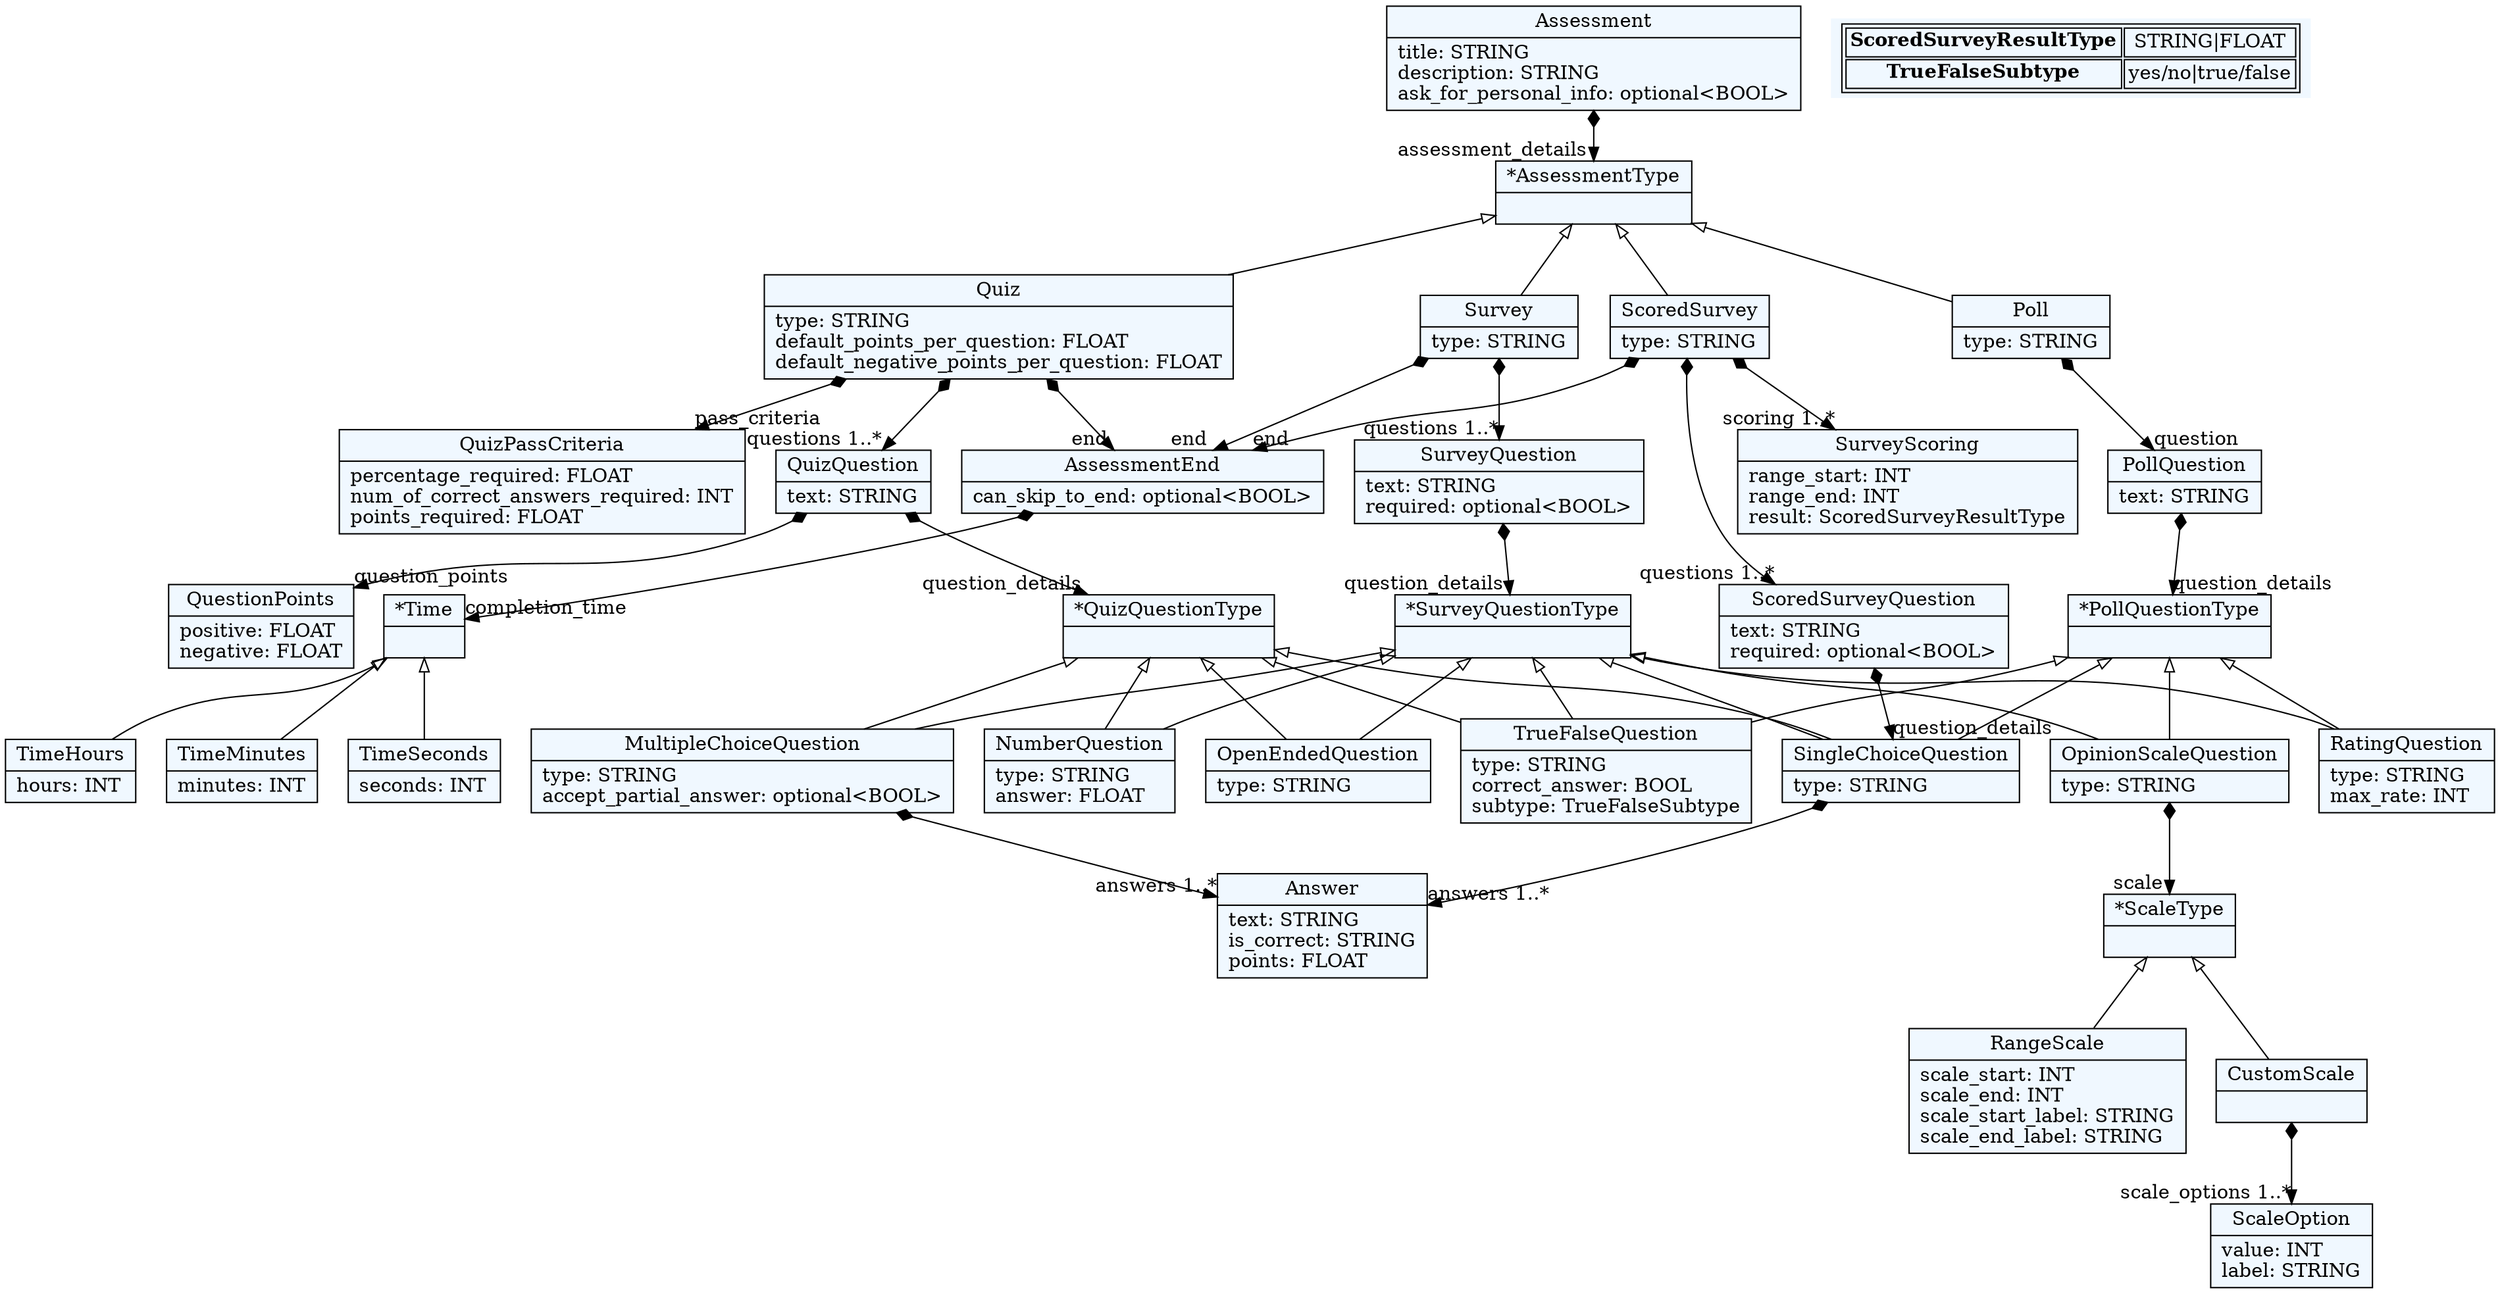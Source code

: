 
    digraph textX {
    fontname = "Bitstream Vera Sans"
    fontsize = 8
    node[
        shape=record,
        style=filled,
        fillcolor=aliceblue
    ]
    nodesep = 0.3
    edge[dir=black,arrowtail=empty]


1882479885040[ label="{Assessment|title: STRING\ldescription: STRING\lask_for_personal_info: optional\<BOOL\>\l}"]

1882479856736[ label="{*AssessmentType|}"]

1882479882112[ label="{Quiz|type: STRING\ldefault_points_per_question: FLOAT\ldefault_negative_points_per_question: FLOAT\l}"]

1882479884064[ label="{Survey|type: STRING\l}"]

1882479887968[ label="{ScoredSurvey|type: STRING\l}"]

1882479855760[ label="{Poll|type: STRING\l}"]

1882479889920[ label="{SurveyScoring|range_start: INT\lrange_end: INT\lresult: ScoredSurveyResultType\l}"]

1882479858688[ label="{PollQuestion|text: STRING\l}"]

1882479897728[ label="{SurveyQuestion|text: STRING\lrequired: optional\<BOOL\>\l}"]

1882479892848[ label="{QuizQuestion|text: STRING\l}"]

1882479898704[ label="{ScoredSurveyQuestion|text: STRING\lrequired: optional\<BOOL\>\l}"]

1882479896752[ label="{*SurveyQuestionType|}"]

1882479867472[ label="{*QuizQuestionType|}"]

1882479901632[ label="{*PollQuestionType|}"]

1882479912368[ label="{QuizPassCriteria|percentage_required: FLOAT\lnum_of_correct_answers_required: INT\lpoints_required: FLOAT\l}"]

1882479904560[ label="{QuestionPoints|positive: FLOAT\lnegative: FLOAT\l}"]

1882479906512[ label="{OpenEndedQuestion|type: STRING\l}"]

1882479909440[ label="{TrueFalseQuestion|type: STRING\lcorrect_answer: BOOL\lsubtype: TrueFalseSubtype\l}"]

1882479911392[ label="{SingleChoiceQuestion|type: STRING\l}"]

1882479915296[ label="{MultipleChoiceQuestion|type: STRING\laccept_partial_answer: optional\<BOOL\>\l}"]

1882479997664[ label="{NumberQuestion|type: STRING\lanswer: FLOAT\l}"]

1882480012304[ label="{OpinionScaleQuestion|type: STRING\l}"]

1882479999616[ label="{*ScaleType|}"]

1882480016208[ label="{RangeScale|scale_start: INT\lscale_end: INT\lscale_start_label: STRING\lscale_end_label: STRING\l}"]

1882480001568[ label="{CustomScale|}"]

1882480024016[ label="{ScaleOption|value: INT\llabel: STRING\l}"]

1882480004496[ label="{RatingQuestion|type: STRING\lmax_rate: INT\l}"]

1882480008400[ label="{Answer|text: STRING\lis_correct: STRING\lpoints: FLOAT\l}"]

1882480019136[ label="{AssessmentEnd|can_skip_to_end: optional\<BOOL\>\l}"]

1882479998640[ label="{TimeHours|hours: INT\l}"]

1882479994736[ label="{TimeMinutes|minutes: INT\l}"]

1882480009376[ label="{TimeSeconds|seconds: INT\l}"]

1882479991808[ label="{*Time|}"]



1882479885040 -> 1882479856736[arrowtail=diamond, dir=both, headlabel="assessment_details "]
1882479856736 -> 1882479882112 [dir=back]
1882479856736 -> 1882479884064 [dir=back]
1882479856736 -> 1882479887968 [dir=back]
1882479856736 -> 1882479855760 [dir=back]
1882479882112 -> 1882479892848[arrowtail=diamond, dir=both, headlabel="questions 1..*"]
1882479882112 -> 1882480019136[arrowtail=diamond, dir=both, headlabel="end "]
1882479882112 -> 1882479912368[arrowtail=diamond, dir=both, headlabel="pass_criteria "]
1882479884064 -> 1882479897728[arrowtail=diamond, dir=both, headlabel="questions 1..*"]
1882479884064 -> 1882480019136[arrowtail=diamond, dir=both, headlabel="end "]
1882479887968 -> 1882479898704[arrowtail=diamond, dir=both, headlabel="questions 1..*"]
1882479887968 -> 1882480019136[arrowtail=diamond, dir=both, headlabel="end "]
1882479887968 -> 1882479889920[arrowtail=diamond, dir=both, headlabel="scoring 1..*"]
1882479855760 -> 1882479858688[arrowtail=diamond, dir=both, headlabel="question "]
1882479858688 -> 1882479901632[arrowtail=diamond, dir=both, headlabel="question_details "]
1882479897728 -> 1882479896752[arrowtail=diamond, dir=both, headlabel="question_details "]
1882479892848 -> 1882479867472[arrowtail=diamond, dir=both, headlabel="question_details "]
1882479892848 -> 1882479904560[arrowtail=diamond, dir=both, headlabel="question_points "]
1882479898704 -> 1882479911392[arrowtail=diamond, dir=both, headlabel="question_details "]
1882479896752 -> 1882479906512 [dir=back]
1882479896752 -> 1882479911392 [dir=back]
1882479896752 -> 1882479915296 [dir=back]
1882479896752 -> 1882479909440 [dir=back]
1882479896752 -> 1882479997664 [dir=back]
1882479896752 -> 1882480012304 [dir=back]
1882479896752 -> 1882480004496 [dir=back]
1882479867472 -> 1882479906512 [dir=back]
1882479867472 -> 1882479911392 [dir=back]
1882479867472 -> 1882479915296 [dir=back]
1882479867472 -> 1882479909440 [dir=back]
1882479867472 -> 1882479997664 [dir=back]
1882479901632 -> 1882479911392 [dir=back]
1882479901632 -> 1882479909440 [dir=back]
1882479901632 -> 1882480004496 [dir=back]
1882479901632 -> 1882480012304 [dir=back]
1882479911392 -> 1882480008400[arrowtail=diamond, dir=both, headlabel="answers 1..*"]
1882479915296 -> 1882480008400[arrowtail=diamond, dir=both, headlabel="answers 1..*"]
1882480012304 -> 1882479999616[arrowtail=diamond, dir=both, headlabel="scale "]
1882479999616 -> 1882480016208 [dir=back]
1882479999616 -> 1882480001568 [dir=back]
1882480001568 -> 1882480024016[arrowtail=diamond, dir=both, headlabel="scale_options 1..*"]
1882480019136 -> 1882479991808[arrowtail=diamond, dir=both, headlabel="completion_time "]
1882479991808 -> 1882479998640 [dir=back]
1882479991808 -> 1882479994736 [dir=back]
1882479991808 -> 1882480009376 [dir=back]
match_rules [ shape=plaintext, label=< <table>
	<tr>
		<td><b>ScoredSurveyResultType</b></td><td>STRING|FLOAT</td>
	</tr>
	<tr>
		<td><b>TrueFalseSubtype</b></td><td>yes/no|true/false</td>
	</tr>
</table> >]


}
